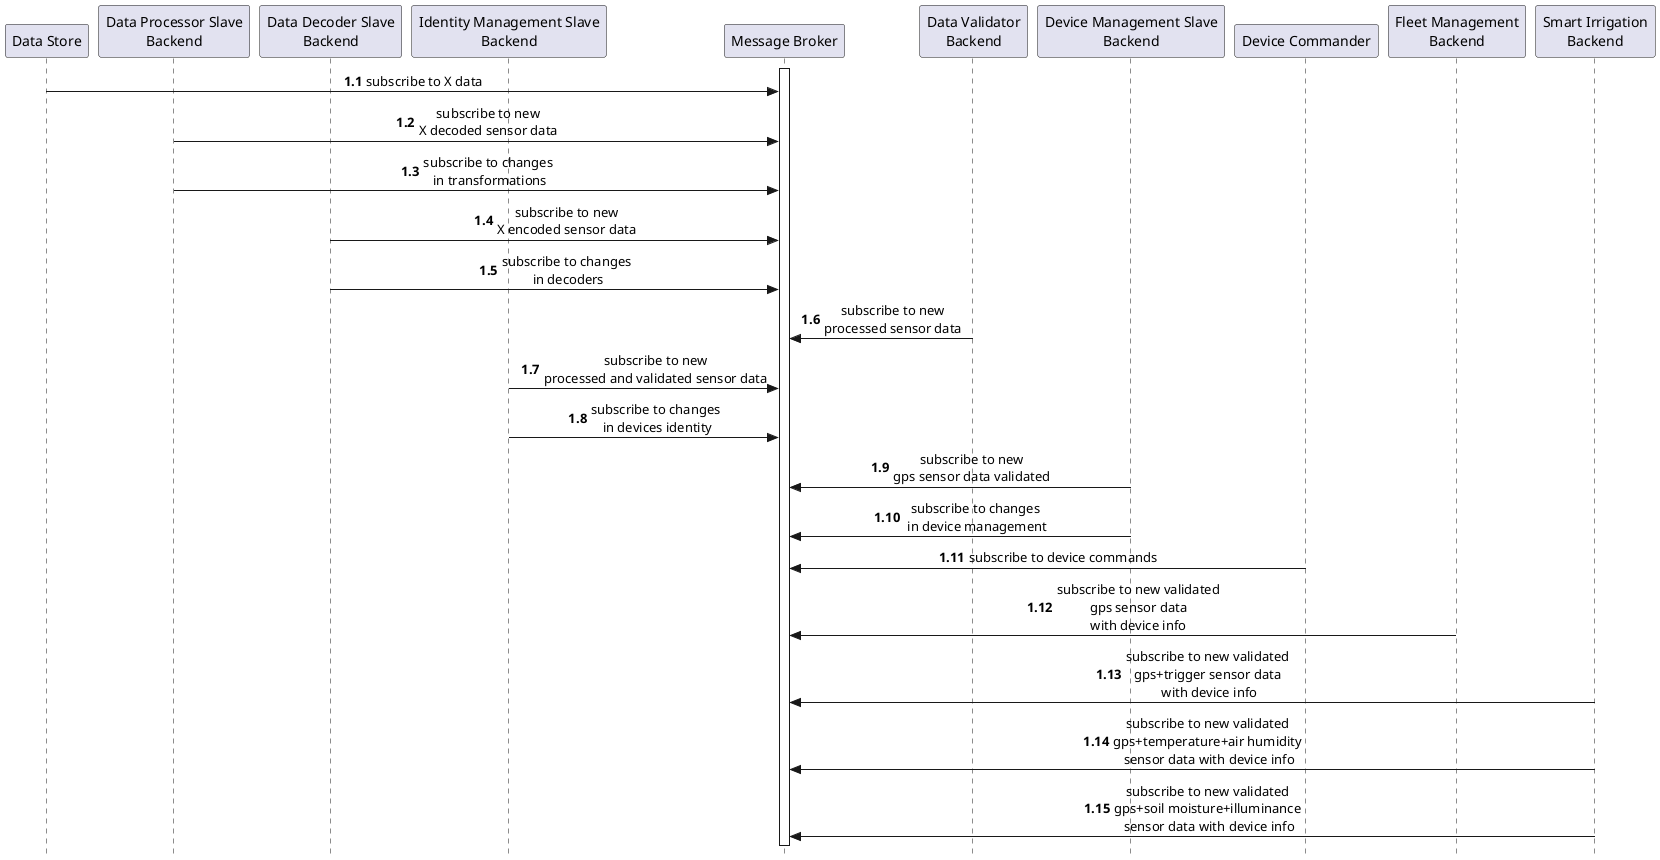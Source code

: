 @startuml process-view-level2-uc00

skinparam sequenceMessageAlign center
skinparam style strictuml
hide unlinked

autonumber 1.1

participant "Data Gateway" as DG
participant "Data Store" as DS
participant "Data Processor Slave\nBackend" as SDP
participant "Data Decoder Slave\nBackend" as SDD
participant "Identity Management Slave\nBackend" as SIM
participant "Message Broker" as MB
participant "Data Validator\nBackend" as DVB
participant "Device Management Slave\nBackend" as DRSB
participant "Device Commander" as DC
participant "Fleet Management\nBackend" as LTB
participant "Smart Irrigation\nBackend" as SIB

activate MB

DS -> MB :   subscribe to X data
SDP -> MB :  subscribe to new\nX decoded sensor data
SDP -> MB :  subscribe to changes\n in transformations
SDD -> MB :  subscribe to new\nX encoded sensor data
SDD -> MB :  subscribe to changes\n in decoders
DVB -> MB :  subscribe to new\nprocessed sensor data
SIM -> MB :  subscribe to new\nprocessed and validated sensor data
SIM -> MB :  subscribe to changes\n in devices identity
DRSB -> MB : subscribe to new\ngps sensor data validated
DRSB -> MB : subscribe to changes\n in device management
DC -> MB : subscribe to device commands
LTB -> MB :  subscribe to new validated\ngps sensor data\nwith device info
SIB -> MB :  subscribe to new validated\ngps+trigger sensor data\n with device info
SIB -> MB :  subscribe to new validated\ngps+temperature+air humidity\n sensor data with device info
SIB -> MB :  subscribe to new validated\ngps+soil moisture+illuminance\n sensor data with device info

@enduml
